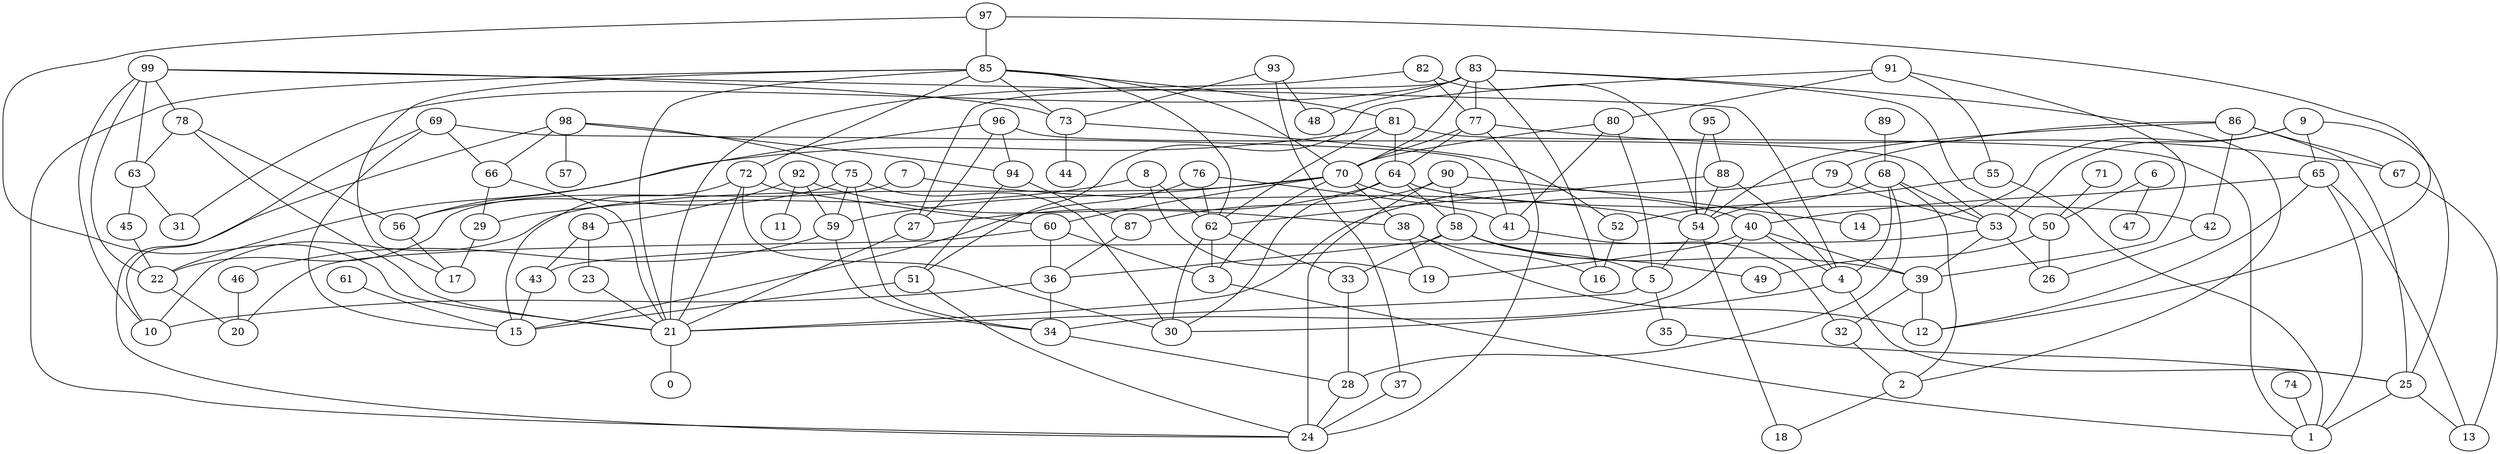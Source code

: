 digraph GG_graph {

subgraph G_graph {
edge [color = black]
"36" -> "34" [dir = none]
"97" -> "21" [dir = none]
"93" -> "73" [dir = none]
"51" -> "24" [dir = none]
"35" -> "25" [dir = none]
"8" -> "29" [dir = none]
"8" -> "19" [dir = none]
"91" -> "55" [dir = none]
"91" -> "39" [dir = none]
"42" -> "26" [dir = none]
"34" -> "28" [dir = none]
"9" -> "53" [dir = none]
"9" -> "65" [dir = none]
"6" -> "47" [dir = none]
"6" -> "50" [dir = none]
"39" -> "32" [dir = none]
"80" -> "5" [dir = none]
"80" -> "41" [dir = none]
"80" -> "70" [dir = none]
"73" -> "44" [dir = none]
"92" -> "11" [dir = none]
"92" -> "38" [dir = none]
"71" -> "50" [dir = none]
"54" -> "18" [dir = none]
"70" -> "59" [dir = none]
"70" -> "3" [dir = none]
"70" -> "38" [dir = none]
"70" -> "60" [dir = none]
"70" -> "40" [dir = none]
"77" -> "24" [dir = none]
"77" -> "70" [dir = none]
"83" -> "16" [dir = none]
"83" -> "50" [dir = none]
"83" -> "48" [dir = none]
"83" -> "27" [dir = none]
"83" -> "77" [dir = none]
"40" -> "19" [dir = none]
"40" -> "39" [dir = none]
"40" -> "34" [dir = none]
"40" -> "4" [dir = none]
"75" -> "56" [dir = none]
"75" -> "30" [dir = none]
"7" -> "22" [dir = none]
"65" -> "13" [dir = none]
"65" -> "12" [dir = none]
"65" -> "1" [dir = none]
"65" -> "40" [dir = none]
"72" -> "21" [dir = none]
"61" -> "15" [dir = none]
"59" -> "46" [dir = none]
"50" -> "49" [dir = none]
"82" -> "54" [dir = none]
"82" -> "77" [dir = none]
"98" -> "57" [dir = none]
"98" -> "94" [dir = none]
"98" -> "75" [dir = none]
"89" -> "68" [dir = none]
"21" -> "0" [dir = none]
"4" -> "25" [dir = none]
"4" -> "30" [dir = none]
"99" -> "78" [dir = none]
"99" -> "22" [dir = none]
"99" -> "10" [dir = none]
"99" -> "63" [dir = none]
"99" -> "4" [dir = none]
"84" -> "23" [dir = none]
"84" -> "43" [dir = none]
"58" -> "49" [dir = none]
"63" -> "45" [dir = none]
"63" -> "31" [dir = none]
"43" -> "15" [dir = none]
"96" -> "27" [dir = none]
"94" -> "87" [dir = none]
"86" -> "79" [dir = none]
"86" -> "42" [dir = none]
"86" -> "67" [dir = none]
"86" -> "54" [dir = none]
"62" -> "33" [dir = none]
"64" -> "27" [dir = none]
"76" -> "15" [dir = none]
"76" -> "62" [dir = none]
"76" -> "41" [dir = none]
"90" -> "14" [dir = none]
"90" -> "58" [dir = none]
"85" -> "17" [dir = none]
"85" -> "73" [dir = none]
"85" -> "72" [dir = none]
"85" -> "70" [dir = none]
"81" -> "62" [dir = none]
"95" -> "88" [dir = none]
"95" -> "54" [dir = none]
"69" -> "66" [dir = none]
"69" -> "41" [dir = none]
"37" -> "24" [dir = none]
"46" -> "20" [dir = none]
"68" -> "52" [dir = none]
"68" -> "2" [dir = none]
"68" -> "28" [dir = none]
"74" -> "1" [dir = none]
"59" -> "34" [dir = none]
"9" -> "25" [dir = none]
"41" -> "32" [dir = none]
"82" -> "21" [dir = none]
"55" -> "1" [dir = none]
"69" -> "10" [dir = none]
"29" -> "17" [dir = none]
"97" -> "85" [dir = none]
"75" -> "34" [dir = none]
"22" -> "20" [dir = none]
"58" -> "5" [dir = none]
"5" -> "35" [dir = none]
"27" -> "21" [dir = none]
"5" -> "21" [dir = none]
"53" -> "39" [dir = none]
"86" -> "25" [dir = none]
"66" -> "29" [dir = none]
"83" -> "31" [dir = none]
"50" -> "26" [dir = none]
"98" -> "66" [dir = none]
"78" -> "56" [dir = none]
"92" -> "84" [dir = none]
"85" -> "62" [dir = none]
"60" -> "36" [dir = none]
"81" -> "22" [dir = none]
"85" -> "21" [dir = none]
"38" -> "12" [dir = none]
"77" -> "64" [dir = none]
"54" -> "5" [dir = none]
"96" -> "53" [dir = none]
"83" -> "2" [dir = none]
"58" -> "33" [dir = none]
"45" -> "22" [dir = none]
"91" -> "80" [dir = none]
"75" -> "59" [dir = none]
"69" -> "15" [dir = none]
"96" -> "94" [dir = none]
"9" -> "14" [dir = none]
"90" -> "24" [dir = none]
"32" -> "2" [dir = none]
"72" -> "30" [dir = none]
"68" -> "4" [dir = none]
"60" -> "20" [dir = none]
"51" -> "15" [dir = none]
"92" -> "59" [dir = none]
"85" -> "81" [dir = none]
"83" -> "70" [dir = none]
"98" -> "24" [dir = none]
"79" -> "53" [dir = none]
"78" -> "21" [dir = none]
"72" -> "60" [dir = none]
"77" -> "67" [dir = none]
"68" -> "53" [dir = none]
"60" -> "3" [dir = none]
"64" -> "58" [dir = none]
"39" -> "12" [dir = none]
"94" -> "51" [dir = none]
"62" -> "3" [dir = none]
"78" -> "63" [dir = none]
"88" -> "62" [dir = none]
"23" -> "21" [dir = none]
"70" -> "10" [dir = none]
"93" -> "48" [dir = none]
"55" -> "54" [dir = none]
"88" -> "54" [dir = none]
"53" -> "26" [dir = none]
"67" -> "13" [dir = none]
"28" -> "24" [dir = none]
"64" -> "42" [dir = none]
"38" -> "19" [dir = none]
"93" -> "37" [dir = none]
"88" -> "4" [dir = none]
"2" -> "18" [dir = none]
"91" -> "51" [dir = none]
"96" -> "56" [dir = none]
"99" -> "73" [dir = none]
"87" -> "36" [dir = none]
"53" -> "43" [dir = none]
"72" -> "15" [dir = none]
"33" -> "28" [dir = none]
"58" -> "36" [dir = none]
"81" -> "1" [dir = none]
"52" -> "16" [dir = none]
"62" -> "30" [dir = none]
"97" -> "12" [dir = none]
"8" -> "62" [dir = none]
"73" -> "52" [dir = none]
"56" -> "17" [dir = none]
"7" -> "54" [dir = none]
"25" -> "13" [dir = none]
"36" -> "10" [dir = none]
"64" -> "30" [dir = none]
"58" -> "39" [dir = none]
"90" -> "87" [dir = none]
"38" -> "16" [dir = none]
"85" -> "24" [dir = none]
"81" -> "64" [dir = none]
"66" -> "21" [dir = none]
"25" -> "1" [dir = none]
"79" -> "21" [dir = none]
"3" -> "1" [dir = none]
}

}
